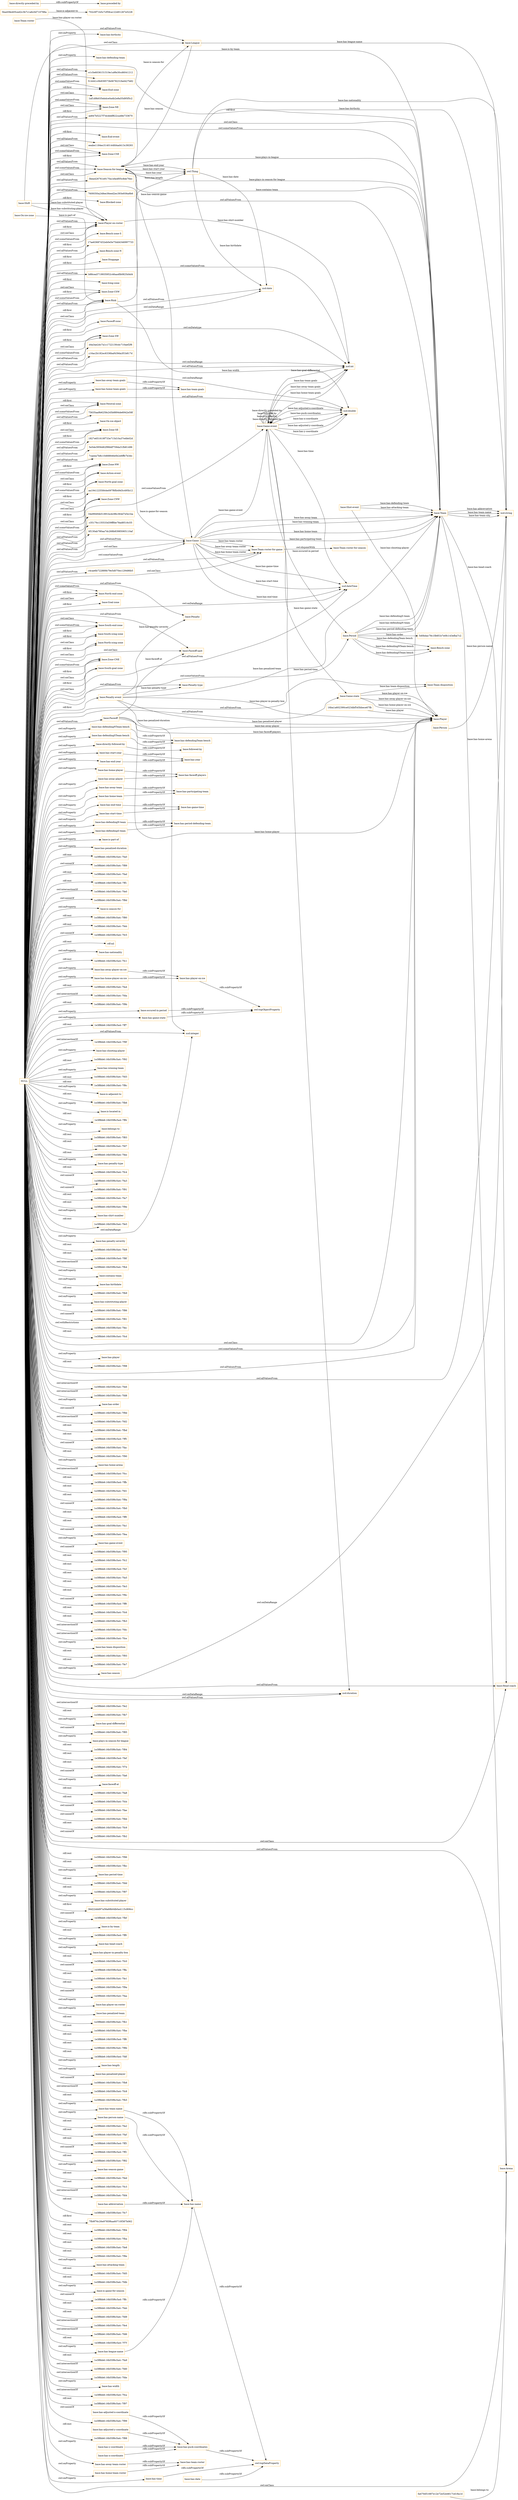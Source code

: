digraph ar2dtool_diagram { 
rankdir=LR;
size="1501"
node [shape = rectangle, color="orange"]; "e1c5e6036151519e1a9fe30cd6041212" "702c0f71b5c7cf59ca122d01267e5228" "514441c0b939573b0678231fed427b82" "base:End-zone" "1af1d9b035ebdce0a4b2e8a55d95f5c2" "base:Zone-NE" "base:Team-roster-for-season" "ae847b5227f7dcdddf822ca48e733670" "base:Penalty" "base:Player-on-roster" "base:End-event" "eeabe1184ec3140144fd4ad413c39293" "base:Zone-CSE" "base:Season-for-league" "base:Bench-zone" "3bea426761e9170a1efa4f05c8de76ec" "base:Team-disposition" "base:Person" "base:Faceoff" "7609350a248ee36eed2ec393e936a9b6" "base:Blocked-zone" "base:Game-state" "base:Bench-zone-S" "17ae63687d32eb0e5e75dd4346997733" "base:Bench-zone-N" "base:Stoppage" "base:Game-event" "b88cea5719935952c46aa4fb0825d4d4" "base:Icing-zone" "base:Zone-CSW" "fa470d51687e12e72e52e4617cd18a1d" "base:Player" "base:Faceoff-zone" "base:Period" "base:Zone-SW" "5ba458e405ced2c3b7c1a6c0d710788a" "d4a3ae2dc7a1c1722130cdc710aef2f6" "16ba1a602390ce023dbf545bbece67fb" "base:Team-roster" "c16ac2b182ec6336baf439da3f1b817d" "base:Rink" "base:Game" "base:Team-roster-for-game" "base:Neutral-zone" "75635aa9b625fe245b8894de6942e58f" "base:On-ice-object" "base:Zone-SE" "1827e651619f733e715d10a37e4fe02d" "5e5de3956d62f9fddf759da31fb81496" "7caeea7b8c10d68846e0b2e6ffb7b3dc" "base:Zone-NW" "base:Action-event" "base:Shot-event" "base:North-goal-zone" "aa19412255844e097f6fb49d3c495b12" "base:Zone-CNW" "base:Penalty-type" "34e99494b51891bcdc98c364d7e5e1ba" "c35176c135533d39fffde78ad8516c55" "6f130ab780aa7dc268b83985065110af" "base:Head-coach" "base:Arena" "c4cae6b722889b79e5d070ec129486b5" "base:Faceoff-spot" "base:North-end-zone" "base:Shift" "base:Goal-zone" "base:League" "base:South-end-zone" "base:South-icing-zone" "base:North-icing-zone" "base:Penalty-event" "base:Zone-CNE" "base:On-ice-zone" "base:South-goal-zone" "base:Team" ; /*classes style*/
	"base:has-defendingNTeam-bench" -> "base:has-defendingTeam-bench" [ label = "rdfs:subPropertyOf" ];
	"base:has-defendingN-team" -> "base:has-period-defending-team" [ label = "rdfs:subPropertyOf" ];
	"base:has-puck-coordinates" -> "owl:topDataProperty" [ label = "rdfs:subPropertyOf" ];
	"base:has-home-team-goals" -> "base:has-team-goals" [ label = "rdfs:subPropertyOf" ];
	"base:has-end-year" -> "base:has-year" [ label = "rdfs:subPropertyOf" ];
	"base:occured-in-period" -> "owl:topObjectProperty" [ label = "rdfs:subPropertyOf" ];
	"base:has-player-on-ice" -> "owl:topObjectProperty" [ label = "rdfs:subPropertyOf" ];
	"base:has-away-team" -> "base:has-participating-team" [ label = "rdfs:subPropertyOf" ];
	"base:has-home-player" -> "base:has-faceoff-players" [ label = "rdfs:subPropertyOf" ];
	"base:directly-followed-by" -> "base:followed-by" [ label = "rdfs:subPropertyOf" ];
	"base:has-x-coordinate" -> "base:has-puck-coordinates" [ label = "rdfs:subPropertyOf" ];
	"base:directly-preceded-by" -> "base:preceded-by" [ label = "rdfs:subPropertyOf" ];
	"base:has-defendingSTeam-bench" -> "base:has-defendingTeam-bench" [ label = "rdfs:subPropertyOf" ];
	"base:has-end-time" -> "base:has-game-time" [ label = "rdfs:subPropertyOf" ];
	"base:has-person-name" -> "base:has-name" [ label = "rdfs:subPropertyOf" ];
	"base:has-date" -> "owl:topDataProperty" [ label = "rdfs:subPropertyOf" ];
	"base:has-abbreviation" -> "base:has-name" [ label = "rdfs:subPropertyOf" ];
	"base:has-name" -> "owl:topDataProperty" [ label = "rdfs:subPropertyOf" ];
	"base:has-start-year" -> "base:has-year" [ label = "rdfs:subPropertyOf" ];
	"base:has-start-time" -> "base:has-game-time" [ label = "rdfs:subPropertyOf" ];
	"base:has-away-player" -> "base:has-faceoff-players" [ label = "rdfs:subPropertyOf" ];
	"base:has-game-state" -> "owl:topObjectProperty" [ label = "rdfs:subPropertyOf" ];
	"NULL" -> "base:has-home-team" [ label = "owl:onProperty" ];
	"NULL" -> "base:is-part-of" [ label = "owl:onProperty" ];
	"NULL" -> "base:has-penalized-duration" [ label = "owl:onProperty" ];
	"NULL" -> "base:Game-event" [ label = "owl:someValuesFrom" ];
	"NULL" -> "base:Penalty-event" [ label = "rdf:first" ];
	"NULL" -> "base:has-defendingN-team" [ label = "owl:onProperty" ];
	"NULL" -> "1e3f8bb6:16b55f6c5a4:-7fa0" [ label = "rdf:rest" ];
	"NULL" -> "1e3f8bb6:16b55f6c5a4:-7f89" [ label = "owl:unionOf" ];
	"NULL" -> "1e3f8bb6:16b55f6c5a4:-7fad" [ label = "rdf:rest" ];
	"NULL" -> "1e3f8bb6:16b55f6c5a4:-7ff1" [ label = "rdf:rest" ];
	"NULL" -> "1e3f8bb6:16b55f6c5a4:-7fe0" [ label = "owl:intersectionOf" ];
	"NULL" -> "1e3f8bb6:16b55f6c5a4:-7f8d" [ label = "owl:unionOf" ];
	"NULL" -> "base:is-season-for" [ label = "owl:onProperty" ];
	"NULL" -> "base:Neutral-zone" [ label = "rdf:first" ];
	"NULL" -> "1e3f8bb6:16b55f6c5a4:-7f80" [ label = "rdf:rest" ];
	"NULL" -> "514441c0b939573b0678231fed427b82" [ label = "owl:allValuesFrom" ];
	"NULL" -> "1e3f8bb6:16b55f6c5a4:-7feb" [ label = "rdf:rest" ];
	"NULL" -> "1e3f8bb6:16b55f6c5a4:-7fc5" [ label = "owl:unionOf" ];
	"NULL" -> "rdf:nil" [ label = "rdf:rest" ];
	"NULL" -> "base:has-nationality" [ label = "owl:onProperty" ];
	"NULL" -> "1e3f8bb6:16b55f6c5a4:-7fc1" [ label = "rdf:rest" ];
	"NULL" -> "base:Player-on-roster" [ label = "owl:allValuesFrom" ];
	"NULL" -> "xsd:date" [ label = "owl:allValuesFrom" ];
	"NULL" -> "1e3f8bb6:16b55f6c5a4:-7fa4" [ label = "rdf:rest" ];
	"NULL" -> "1e3f8bb6:16b55f6c5a4:-7fda" [ label = "owl:intersectionOf" ];
	"NULL" -> "1e3f8bb6:16b55f6c5a4:-7f9b" [ label = "rdf:rest" ];
	"NULL" -> "base:has-away-player-on-ice" [ label = "owl:onProperty" ];
	"NULL" -> "base:has-time" [ label = "owl:onProperty" ];
	"NULL" -> "base:Player-on-roster" [ label = "rdf:first" ];
	"NULL" -> "1e3f8bb6:16b55f6c5a4:-7ff7" [ label = "rdf:rest" ];
	"NULL" -> "base:has-team-name" [ label = "owl:onProperty" ];
	"NULL" -> "1e3f8bb6:16b55f6c5a4:-7f9f" [ label = "owl:intersectionOf" ];
	"NULL" -> "base:Head-coach" [ label = "owl:allValuesFrom" ];
	"NULL" -> "base:has-shooting-player" [ label = "owl:onProperty" ];
	"NULL" -> "1e3f8bb6:16b55f6c5a4:-7f92" [ label = "rdf:rest" ];
	"NULL" -> "base:has-winning-team" [ label = "owl:onProperty" ];
	"NULL" -> "1e3f8bb6:16b55f6c5a4:-7fd3" [ label = "rdf:rest" ];
	"NULL" -> "base:directly-followed-by" [ label = "owl:onProperty" ];
	"NULL" -> "1e3f8bb6:16b55f6c5a4:-7f8c" [ label = "rdf:rest" ];
	"NULL" -> "base:End-event" [ label = "rdf:first" ];
	"NULL" -> "base:is-adjacent-to" [ label = "owl:onProperty" ];
	"NULL" -> "1e3f8bb6:16b55f6c5a4:-7fb6" [ label = "rdf:rest" ];
	"NULL" -> "base:is-located-in" [ label = "owl:onProperty" ];
	"NULL" -> "1e3f8bb6:16b55f6c5a4:-7ff4" [ label = "rdf:rest" ];
	"NULL" -> "base:Game" [ label = "owl:allValuesFrom" ];
	"NULL" -> "base:belongs-to" [ label = "owl:onProperty" ];
	"NULL" -> "1e3f8bb6:16b55f6c5a4:-7f83" [ label = "rdf:rest" ];
	"NULL" -> "1e3f8bb6:16b55f6c5a4:-7fd7" [ label = "rdf:rest" ];
	"NULL" -> "base:Faceoff" [ label = "owl:allValuesFrom" ];
	"NULL" -> "1e3f8bb6:16b55f6c5a4:-7fee" [ label = "rdf:rest" ];
	"NULL" -> "base:has-penalty-type" [ label = "owl:onProperty" ];
	"NULL" -> "1e3f8bb6:16b55f6c5a4:-7fc4" [ label = "rdf:rest" ];
	"NULL" -> "1e3f8bb6:16b55f6c5a4:-7fa3" [ label = "owl:unionOf" ];
	"NULL" -> "1e3f8bb6:16b55f6c5a4:-7f91" [ label = "owl:unionOf" ];
	"NULL" -> "17ae63687d32eb0e5e75dd4346997733" [ label = "owl:allValuesFrom" ];
	"NULL" -> "1e3f8bb6:16b55f6c5a4:-7fa7" [ label = "rdf:rest" ];
	"NULL" -> "eeabe1184ec3140144fd4ad413c39293" [ label = "owl:allValuesFrom" ];
	"NULL" -> "base:Zone-CNE" [ label = "owl:someValuesFrom" ];
	"NULL" -> "1e3f8bb6:16b55f6c5a4:-7f9e" [ label = "rdf:rest" ];
	"NULL" -> "base:has-shirt-number" [ label = "owl:onProperty" ];
	"NULL" -> "1e3f8bb6:16b55f6c5a4:-7fe5" [ label = "rdf:rest" ];
	"NULL" -> "base:Action-event" [ label = "owl:someValuesFrom" ];
	"NULL" -> "base:has-defendingS-team" [ label = "owl:onProperty" ];
	"NULL" -> "base:has-penalty-severity" [ label = "owl:onProperty" ];
	"NULL" -> "1e3f8bb6:16b55f6c5a4:-7fe9" [ label = "rdf:rest" ];
	"NULL" -> "1e3f8bb6:16b55f6c5a4:-7f8f" [ label = "rdf:rest" ];
	"NULL" -> "ae847b5227f7dcdddf822ca48e733670" [ label = "owl:allValuesFrom" ];
	"NULL" -> "1e3f8bb6:16b55f6c5a4:-7fb4" [ label = "owl:intersectionOf" ];
	"NULL" -> "base:Faceoff-spot" [ label = "owl:onClass" ];
	"NULL" -> "base:South-goal-zone" [ label = "owl:onClass" ];
	"NULL" -> "base:contains-team" [ label = "owl:onProperty" ];
	"NULL" -> "base:Zone-CNW" [ label = "rdf:first" ];
	"NULL" -> "1827e651619f733e715d10a37e4fe02d" [ label = "owl:allValuesFrom" ];
	"NULL" -> "base:has-birthdate" [ label = "owl:onProperty" ];
	"NULL" -> "1e3f8bb6:16b55f6c5a4:-7fb9" [ label = "rdf:rest" ];
	"NULL" -> "base:Zone-CNE" [ label = "rdf:first" ];
	"NULL" -> "base:has-substituting-player" [ label = "owl:onProperty" ];
	"NULL" -> "base:Zone-CNW" [ label = "owl:onClass" ];
	"NULL" -> "base:North-end-zone" [ label = "rdf:first" ];
	"NULL" -> "1e3f8bb6:16b55f6c5a4:-7f86" [ label = "rdf:rest" ];
	"NULL" -> "1e3f8bb6:16b55f6c5a4:-7f81" [ label = "owl:unionOf" ];
	"NULL" -> "base:Zone-NW" [ label = "rdf:first" ];
	"NULL" -> "1e3f8bb6:16b55f6c5a4:-7fec" [ label = "owl:withRestrictions" ];
	"NULL" -> "1e3f8bb6:16b55f6c5a4:-7fcd" [ label = "rdf:rest" ];
	"NULL" -> "base:has-end-year" [ label = "owl:onProperty" ];
	"NULL" -> "7609350a248ee36eed2ec393e936a9b6" [ label = "owl:allValuesFrom" ];
	"NULL" -> "base:Action-event" [ label = "rdf:first" ];
	"NULL" -> "xsd:integer" [ label = "owl:onDataRange" ];
	"NULL" -> "base:has-player" [ label = "owl:onProperty" ];
	"NULL" -> "1e3f8bb6:16b55f6c5a4:-7f98" [ label = "rdf:rest" ];
	"NULL" -> "base:South-end-zone" [ label = "owl:onClass" ];
	"NULL" -> "base:Zone-NW" [ label = "owl:someValuesFrom" ];
	"NULL" -> "xsd:double" [ label = "owl:allValuesFrom" ];
	"NULL" -> "1e3f8bb6:16b55f6c5a4:-7fe6" [ label = "owl:intersectionOf" ];
	"NULL" -> "1e3f8bb6:16b55f6c5a4:-7fd8" [ label = "owl:intersectionOf" ];
	"NULL" -> "base:has-order" [ label = "owl:onProperty" ];
	"NULL" -> "1e3f8bb6:16b55f6c5a4:-7f9d" [ label = "owl:unionOf" ];
	"NULL" -> "base:has-defendingSTeam-bench" [ label = "owl:onProperty" ];
	"NULL" -> "1e3f8bb6:16b55f6c5a4:-7fd2" [ label = "owl:intersectionOf" ];
	"NULL" -> "base:has-away-team" [ label = "owl:onProperty" ];
	"NULL" -> "1e3f8bb6:16b55f6c5a4:-7fbd" [ label = "rdf:rest" ];
	"NULL" -> "base:North-icing-zone" [ label = "owl:onClass" ];
	"NULL" -> "1e3f8bb6:16b55f6c5a4:-7ff5" [ label = "rdf:rest" ];
	"NULL" -> "base:Team" [ label = "rdf:first" ];
	"NULL" -> "base:Rink" [ label = "owl:allValuesFrom" ];
	"NULL" -> "base:has-game-state" [ label = "owl:onProperty" ];
	"NULL" -> "1e3f8bb6:16b55f6c5a4:-7fac" [ label = "owl:unionOf" ];
	"NULL" -> "base:Season-for-league" [ label = "owl:someValuesFrom" ];
	"NULL" -> "1e3f8bb6:16b55f6c5a4:-7f90" [ label = "rdf:rest" ];
	"NULL" -> "base:has-home-arena" [ label = "owl:onProperty" ];
	"NULL" -> "1e3f8bb6:16b55f6c5a4:-7fcc" [ label = "owl:intersectionOf" ];
	"NULL" -> "1e3f8bb6:16b55f6c5a4:-7ffb" [ label = "rdf:rest" ];
	"NULL" -> "1e3f8bb6:16b55f6c5a4:-7fd1" [ label = "rdf:rest" ];
	"NULL" -> "1e3f8bb6:16b55f6c5a4:-7f8a" [ label = "rdf:rest" ];
	"NULL" -> "1e3f8bb6:16b55f6c5a4:-7fb0" [ label = "owl:unionOf" ];
	"NULL" -> "1e3f8bb6:16b55f6c5a4:-7ff9" [ label = "rdf:rest" ];
	"NULL" -> "1e3f8bb6:16b55f6c5a4:-7fa1" [ label = "rdf:rest" ];
	"NULL" -> "base:Penalty-type" [ label = "owl:allValuesFrom" ];
	"NULL" -> "aa19412255844e097f6fb49d3c495b12" [ label = "owl:onClass" ];
	"NULL" -> "1e3f8bb6:16b55f6c5a4:-7fea" [ label = "owl:unionOf" ];
	"NULL" -> "xsd:date" [ label = "owl:onDataRange" ];
	"NULL" -> "base:Goal-zone" [ label = "rdf:first" ];
	"NULL" -> "base:has-game-event" [ label = "owl:onProperty" ];
	"NULL" -> "1e3f8bb6:16b55f6c5a4:-7f95" [ label = "owl:unionOf" ];
	"NULL" -> "base:End-zone" [ label = "owl:someValuesFrom" ];
	"NULL" -> "base:Head-coach" [ label = "owl:onClass" ];
	"NULL" -> "1e3f8bb6:16b55f6c5a4:-7fc2" [ label = "rdf:rest" ];
	"NULL" -> "1e3f8bb6:16b55f6c5a4:-7fcf" [ label = "rdf:rest" ];
	"NULL" -> "base:Faceoff-zone" [ label = "rdf:first" ];
	"NULL" -> "1e3f8bb6:16b55f6c5a4:-7fa5" [ label = "rdf:rest" ];
	"NULL" -> "base:League" [ label = "owl:allValuesFrom" ];
	"NULL" -> "1e3f8bb6:16b55f6c5a4:-7fe3" [ label = "rdf:rest" ];
	"NULL" -> "1e3f8bb6:16b55f6c5a4:-7f9c" [ label = "rdf:rest" ];
	"NULL" -> "base:South-goal-zone" [ label = "rdf:first" ];
	"NULL" -> "1e3f8bb6:16b55f6c5a4:-7ff8" [ label = "owl:unionOf" ];
	"NULL" -> "1e3f8bb6:16b55f6c5a4:-7fc6" [ label = "rdf:rest" ];
	"NULL" -> "1e3f8bb6:16b55f6c5a4:-7fb3" [ label = "rdf:rest" ];
	"NULL" -> "1e3f8bb6:16b55f6c5a4:-7fdc" [ label = "owl:intersectionOf" ];
	"NULL" -> "1e3f8bb6:16b55f6c5a4:-7fce" [ label = "owl:intersectionOf" ];
	"NULL" -> "base:has-team-disposition" [ label = "owl:onProperty" ];
	"NULL" -> "base:Zone-CSW" [ label = "rdf:first" ];
	"NULL" -> "1e3f8bb6:16b55f6c5a4:-7f93" [ label = "rdf:rest" ];
	"NULL" -> "1e3f8bb6:16b55f6c5a4:-7fe7" [ label = "rdf:rest" ];
	"NULL" -> "base:has-season" [ label = "owl:onProperty" ];
	"NULL" -> "xsd:int" [ label = "owl:someValuesFrom" ];
	"NULL" -> "1e3f8bb6:16b55f6c5a4:-7fe2" [ label = "owl:intersectionOf" ];
	"NULL" -> "base:End-zone" [ label = "rdf:first" ];
	"NULL" -> "base:Neutral-zone" [ label = "owl:onClass" ];
	"NULL" -> "1e3f8bb6:16b55f6c5a4:-7fb7" [ label = "rdf:rest" ];
	"NULL" -> "base:Player-on-roster" [ label = "owl:onClass" ];
	"NULL" -> "base:has-goal-differential" [ label = "owl:onProperty" ];
	"NULL" -> "base:Zone-CSW" [ label = "owl:someValuesFrom" ];
	"NULL" -> "base:Zone-NW" [ label = "owl:onClass" ];
	"NULL" -> "1e3f8bb6:16b55f6c5a4:-7f85" [ label = "owl:unionOf" ];
	"NULL" -> "base:Team-roster-for-game" [ label = "owl:allValuesFrom" ];
	"NULL" -> "base:plays-in-season-for-league" [ label = "owl:onProperty" ];
	"NULL" -> "base:has-defendingNTeam-bench" [ label = "owl:onProperty" ];
	"NULL" -> "1e3f8bb6:16b55f6c5a4:-7f84" [ label = "rdf:rest" ];
	"NULL" -> "1e3f8bb6:16b55f6c5a4:-7fef" [ label = "rdf:rest" ];
	"NULL" -> "base:Arena" [ label = "owl:allValuesFrom" ];
	"NULL" -> "base:Icing-zone" [ label = "rdf:first" ];
	"NULL" -> "1e3f8bb6:16b55f6c5a4:-7f7e" [ label = "rdf:rest" ];
	"NULL" -> "1e3f8bb6:16b55f6c5a4:-7fa6" [ label = "owl:unionOf" ];
	"NULL" -> "base:faceoff-at" [ label = "owl:onProperty" ];
	"NULL" -> "1e3f8bb6:16b55f6c5a4:-7fa8" [ label = "rdf:rest" ];
	"NULL" -> "1e3f8bb6:16b55f6c5a4:-7fcb" [ label = "rdf:rest" ];
	"NULL" -> "1e3f8bb6:16b55f6c5a4:-7fae" [ label = "owl:unionOf" ];
	"NULL" -> "5e5de3956d62f9fddf759da31fb81496" [ label = "owl:allValuesFrom" ];
	"NULL" -> "base:has-person-name" [ label = "owl:onProperty" ];
	"NULL" -> "base:Zone-CSW" [ label = "owl:onClass" ];
	"NULL" -> "base:Zone-SE" [ label = "owl:onClass" ];
	"NULL" -> "base:Zone-CNE" [ label = "owl:onClass" ];
	"NULL" -> "1e3f8bb6:16b55f6c5a4:-7fbb" [ label = "owl:unionOf" ];
	"NULL" -> "1e3f8bb6:16b55f6c5a4:-7fc9" [ label = "rdf:rest" ];
	"NULL" -> "xsd:int" [ label = "owl:onDatatype" ];
	"NULL" -> "1af1d9b035ebdce0a4b2e8a55d95f5c2" [ label = "owl:onClass" ];
	"NULL" -> "base:Zone-CSE" [ label = "owl:someValuesFrom" ];
	"NULL" -> "1e3f8bb6:16b55f6c5a4:-7fb2" [ label = "owl:unionOf" ];
	"NULL" -> "base:Team" [ label = "owl:onClass" ];
	"NULL" -> "xsd:duration" [ label = "owl:onDataRange" ];
	"NULL" -> "base:Period" [ label = "owl:someValuesFrom" ];
	"NULL" -> "1e3f8bb6:16b55f6c5a4:-7f96" [ label = "rdf:rest" ];
	"NULL" -> "1e3f8bb6:16b55f6c5a4:-7fbc" [ label = "rdf:rest" ];
	"NULL" -> "base:occured-in-period" [ label = "owl:onProperty" ];
	"NULL" -> "base:Bench-zone-S" [ label = "rdf:first" ];
	"NULL" -> "base:On-ice-object" [ label = "rdf:first" ];
	"NULL" -> "base:Season-for-league" [ label = "owl:onClass" ];
	"NULL" -> "base:has-period-time" [ label = "owl:onProperty" ];
	"NULL" -> "base:Neutral-zone" [ label = "owl:someValuesFrom" ];
	"NULL" -> "1e3f8bb6:16b55f6c5a4:-7fdd" [ label = "rdf:rest" ];
	"NULL" -> "xsd:int" [ label = "owl:onDataRange" ];
	"NULL" -> "base:Player" [ label = "owl:onClass" ];
	"NULL" -> "base:Player-on-roster" [ label = "owl:someValuesFrom" ];
	"NULL" -> "base:Zone-CNW" [ label = "owl:someValuesFrom" ];
	"NULL" -> "7caeea7b8c10d68846e0b2e6ffb7b3dc" [ label = "owl:allValuesFrom" ];
	"NULL" -> "1e3f8bb6:16b55f6c5a4:-7f87" [ label = "rdf:rest" ];
	"NULL" -> "base:has-end-time" [ label = "owl:onProperty" ];
	"NULL" -> "base:Zone-CSE" [ label = "rdf:first" ];
	"NULL" -> "base:Stoppage" [ label = "rdf:first" ];
	"NULL" -> "base:has-substituted-player" [ label = "owl:onProperty" ];
	"NULL" -> "base:Game-state" [ label = "owl:allValuesFrom" ];
	"NULL" -> "base:Team" [ label = "owl:someValuesFrom" ];
	"NULL" -> "base:South-icing-zone" [ label = "owl:onClass" ];
	"NULL" -> "base:Blocked-zone" [ label = "rdf:first" ];
	"NULL" -> "d4a3ae2dc7a1c1722130cdc710aef2f6" [ label = "owl:allValuesFrom" ];
	"NULL" -> "36d22ddd97a58a68b0db0a4115c806cc" [ label = "rdf:first" ];
	"NULL" -> "base:Team-roster-for-game" [ label = "owl:onClass" ];
	"NULL" -> "1e3f8bb6:16b55f6c5a4:-7fbf" [ label = "owl:unionOf" ];
	"NULL" -> "base:has-home-player" [ label = "owl:onProperty" ];
	"NULL" -> "base:is-by-team" [ label = "owl:onProperty" ];
	"NULL" -> "xsd:duration" [ label = "owl:allValuesFrom" ];
	"NULL" -> "base:Team-disposition" [ label = "owl:allValuesFrom" ];
	"NULL" -> "1e3f8bb6:16b55f6c5a4:-7ff0" [ label = "rdf:rest" ];
	"NULL" -> "base:has-head-coach" [ label = "owl:onProperty" ];
	"NULL" -> "base:has-player-in-penalty-box" [ label = "owl:onProperty" ];
	"NULL" -> "base:has-home-team-goals" [ label = "owl:onProperty" ];
	"NULL" -> "1e3f8bb6:16b55f6c5a4:-7fc0" [ label = "rdf:rest" ];
	"NULL" -> "xsd:double" [ label = "owl:onDataRange" ];
	"NULL" -> "b88cea5719935952c46aa4fb0825d4d4" [ label = "owl:allValuesFrom" ];
	"NULL" -> "1e3f8bb6:16b55f6c5a4:-7ffa" [ label = "owl:unionOf" ];
	"NULL" -> "1e3f8bb6:16b55f6c5a4:-7fe1" [ label = "rdf:rest" ];
	"NULL" -> "1e3f8bb6:16b55f6c5a4:-7f9a" [ label = "rdf:rest" ];
	"NULL" -> "1e3f8bb6:16b55f6c5a4:-7faa" [ label = "owl:unionOf" ];
	"NULL" -> "base:has-player-on-roster" [ label = "owl:onProperty" ];
	"NULL" -> "xsd:integer" [ label = "owl:allValuesFrom" ];
	"NULL" -> "base:Zone-SW" [ label = "rdf:first" ];
	"NULL" -> "base:has-penalized-team" [ label = "owl:onProperty" ];
	"NULL" -> "1e3f8bb6:16b55f6c5a4:-7fb1" [ label = "rdf:rest" ];
	"NULL" -> "base:North-end-zone" [ label = "owl:onClass" ];
	"NULL" -> "base:Zone-SE" [ label = "rdf:first" ];
	"NULL" -> "1e3f8bb6:16b55f6c5a4:-7fbe" [ label = "rdf:rest" ];
	"NULL" -> "1e3f8bb6:16b55f6c5a4:-7ff6" [ label = "rdf:rest" ];
	"NULL" -> "base:Season-for-league" [ label = "owl:allValuesFrom" ];
	"NULL" -> "1e3f8bb6:16b55f6c5a4:-7f8b" [ label = "rdf:rest" ];
	"NULL" -> "1e3f8bb6:16b55f6c5a4:-7fdf" [ label = "rdf:rest" ];
	"NULL" -> "base:Rink" [ label = "rdf:first" ];
	"NULL" -> "base:has-length" [ label = "owl:onProperty" ];
	"NULL" -> "xsd:int" [ label = "owl:allValuesFrom" ];
	"NULL" -> "base:has-penalized-player" [ label = "owl:onProperty" ];
	"NULL" -> "base:North-goal-zone" [ label = "owl:onClass" ];
	"NULL" -> "1e3f8bb6:16b55f6c5a4:-7fb8" [ label = "owl:unionOf" ];
	"NULL" -> "1e3f8bb6:16b55f6c5a4:-7fc8" [ label = "owl:intersectionOf" ];
	"NULL" -> "base:Zone-SW" [ label = "owl:onClass" ];
	"NULL" -> "1e3f8bb6:16b55f6c5a4:-7fb5" [ label = "rdf:rest" ];
	"NULL" -> "base:Player" [ label = "owl:someValuesFrom" ];
	"NULL" -> "xsd:dateTime" [ label = "owl:allValuesFrom" ];
	"NULL" -> "base:South-end-zone" [ label = "owl:someValuesFrom" ];
	"NULL" -> "1e3f8bb6:16b55f6c5a4:-7fa2" [ label = "rdf:rest" ];
	"NULL" -> "1e3f8bb6:16b55f6c5a4:-7faf" [ label = "rdf:rest" ];
	"NULL" -> "1e3f8bb6:16b55f6c5a4:-7ff3" [ label = "rdf:rest" ];
	"NULL" -> "c16ac2b182ec6336baf439da3f1b817d" [ label = "owl:allValuesFrom" ];
	"NULL" -> "1e3f8bb6:16b55f6c5a4:-7ff2" [ label = "owl:unionOf" ];
	"NULL" -> "1e3f8bb6:16b55f6c5a4:-7f82" [ label = "rdf:rest" ];
	"NULL" -> "base:has-season-game" [ label = "owl:onProperty" ];
	"NULL" -> "6f130ab780aa7dc268b83985065110af" [ label = "owl:allValuesFrom" ];
	"NULL" -> "3bea426761e9170a1efa4f05c8de76ec" [ label = "owl:allValuesFrom" ];
	"NULL" -> "1e3f8bb6:16b55f6c5a4:-7fed" [ label = "rdf:rest" ];
	"NULL" -> "base:has-start-year" [ label = "owl:onProperty" ];
	"NULL" -> "1e3f8bb6:16b55f6c5a4:-7fc3" [ label = "rdf:rest" ];
	"NULL" -> "base:Penalty" [ label = "owl:allValuesFrom" ];
	"NULL" -> "1e3f8bb6:16b55f6c5a4:-7fd4" [ label = "owl:intersectionOf" ];
	"NULL" -> "base:has-league-name" [ label = "owl:onProperty" ];
	"NULL" -> "base:Zone-NE" [ label = "owl:someValuesFrom" ];
	"NULL" -> "c35176c135533d39fffde78ad8516c55" [ label = "owl:allValuesFrom" ];
	"NULL" -> "base:Zone-NE" [ label = "owl:onClass" ];
	"NULL" -> "base:North-end-zone" [ label = "owl:someValuesFrom" ];
	"NULL" -> "1e3f8bb6:16b55f6c5a4:-7fc7" [ label = "rdf:rest" ];
	"NULL" -> "base:Zone-NE" [ label = "rdf:first" ];
	"NULL" -> "7fb9f76c26e9785f6aa60710f387b062" [ label = "rdf:first" ];
	"NULL" -> "base:Arena" [ label = "owl:onClass" ];
	"NULL" -> "base:has-away-player" [ label = "owl:onProperty" ];
	"NULL" -> "1e3f8bb6:16b55f6c5a4:-7f94" [ label = "rdf:rest" ];
	"NULL" -> "1e3f8bb6:16b55f6c5a4:-7fba" [ label = "rdf:rest" ];
	"NULL" -> "1e3f8bb6:16b55f6c5a4:-7fe8" [ label = "rdf:rest" ];
	"NULL" -> "1e3f8bb6:16b55f6c5a4:-7f8e" [ label = "rdf:rest" ];
	"NULL" -> "base:has-attacking-team" [ label = "owl:onProperty" ];
	"NULL" -> "1e3f8bb6:16b55f6c5a4:-7fd5" [ label = "rdf:rest" ];
	"NULL" -> "34e99494b51891bcdc98c364d7e5e1ba" [ label = "owl:allValuesFrom" ];
	"NULL" -> "base:Faceoff-spot" [ label = "owl:allValuesFrom" ];
	"NULL" -> "base:Zone-CSE" [ label = "owl:onClass" ];
	"NULL" -> "base:Bench-zone-N" [ label = "rdf:first" ];
	"NULL" -> "1e3f8bb6:16b55f6c5a4:-7fdb" [ label = "rdf:rest" ];
	"NULL" -> "e1c5e6036151519e1a9fe30cd6041212" [ label = "owl:allValuesFrom" ];
	"NULL" -> "base:Game" [ label = "owl:onClass" ];
	"NULL" -> "base:is-game-for-season" [ label = "owl:onProperty" ];
	"NULL" -> "1e3f8bb6:16b55f6c5a4:-7ffc" [ label = "owl:unionOf" ];
	"NULL" -> "1e3f8bb6:16b55f6c5a4:-7fab" [ label = "rdf:rest" ];
	"NULL" -> "1e3f8bb6:16b55f6c5a4:-7fd9" [ label = "rdf:rest" ];
	"NULL" -> "xsd:dateTime" [ label = "owl:onDataRange" ];
	"NULL" -> "1e3f8bb6:16b55f6c5a4:-7fe4" [ label = "owl:intersectionOf" ];
	"NULL" -> "base:Player" [ label = "owl:allValuesFrom" ];
	"NULL" -> "1e3f8bb6:16b55f6c5a4:-7fd6" [ label = "owl:intersectionOf" ];
	"NULL" -> "1e3f8bb6:16b55f6c5a4:-7f7f" [ label = "rdf:rest" ];
	"NULL" -> "base:has-home-team-roster" [ label = "owl:onProperty" ];
	"NULL" -> "c4cae6b722889b79e5d070ec129486b5" [ label = "owl:allValuesFrom" ];
	"NULL" -> "1e3f8bb6:16b55f6c5a4:-7fa9" [ label = "rdf:rest" ];
	"NULL" -> "base:North-icing-zone" [ label = "rdf:first" ];
	"NULL" -> "base:North-goal-zone" [ label = "rdf:first" ];
	"NULL" -> "1e3f8bb6:16b55f6c5a4:-7fd0" [ label = "owl:intersectionOf" ];
	"NULL" -> "1e3f8bb6:16b55f6c5a4:-7fde" [ label = "owl:intersectionOf" ];
	"NULL" -> "base:has-width" [ label = "owl:onProperty" ];
	"NULL" -> "base:South-icing-zone" [ label = "rdf:first" ];
	"NULL" -> "75635aa9b625fe245b8894de6942e58f" [ label = "owl:allValuesFrom" ];
	"NULL" -> "base:Game" [ label = "owl:someValuesFrom" ];
	"NULL" -> "1e3f8bb6:16b55f6c5a4:-7fca" [ label = "owl:intersectionOf" ];
	"NULL" -> "1e3f8bb6:16b55f6c5a4:-7f97" [ label = "rdf:rest" ];
	"NULL" -> "base:has-away-team-roster" [ label = "owl:onProperty" ];
	"NULL" -> "base:Zone-SE" [ label = "owl:someValuesFrom" ];
	"NULL" -> "base:Rink" [ label = "owl:onClass" ];
	"NULL" -> "1e3f8bb6:16b55f6c5a4:-7f99" [ label = "owl:unionOf" ];
	"NULL" -> "base:Team" [ label = "owl:allValuesFrom" ];
	"NULL" -> "base:has-home-player-on-ice" [ label = "owl:onProperty" ];
	"NULL" -> "base:South-end-zone" [ label = "rdf:first" ];
	"NULL" -> "base:Zone-SW" [ label = "owl:someValuesFrom" ];
	"NULL" -> "1e3f8bb6:16b55f6c5a4:-7f88" [ label = "rdf:rest" ];
	"NULL" -> "base:has-birthcity" [ label = "owl:onProperty" ];
	"NULL" -> "xsd:string" [ label = "owl:allValuesFrom" ];
	"NULL" -> "base:has-defending-team" [ label = "owl:onProperty" ];
	"NULL" -> "xsd:string" [ label = "owl:onDataRange" ];
	"NULL" -> "base:League" [ label = "owl:onClass" ];
	"NULL" -> "base:has-away-team-goals" [ label = "owl:onProperty" ];
	"NULL" -> "base:has-start-time" [ label = "owl:onProperty" ];
	"base:has-away-player-on-ice" -> "base:has-player-on-ice" [ label = "rdfs:subPropertyOf" ];
	"base:has-defendingS-team" -> "base:has-period-defending-team" [ label = "rdfs:subPropertyOf" ];
	"base:has-home-team" -> "base:has-participating-team" [ label = "rdfs:subPropertyOf" ];
	"base:has-adjusted-x-coordinate" -> "base:has-puck-coordinates" [ label = "rdfs:subPropertyOf" ];
	"base:has-team-name" -> "base:has-name" [ label = "rdfs:subPropertyOf" ];
	"base:has-home-team-roster" -> "base:has-team-roster" [ label = "rdfs:subPropertyOf" ];
	"base:has-adjusted-y-coordinate" -> "base:has-puck-coordinates" [ label = "rdfs:subPropertyOf" ];
	"base:has-y-coordinate" -> "base:has-puck-coordinates" [ label = "rdfs:subPropertyOf" ];
	"base:has-away-team-goals" -> "base:has-team-goals" [ label = "rdfs:subPropertyOf" ];
	"base:has-away-team-roster" -> "base:has-team-roster" [ label = "rdfs:subPropertyOf" ];
	"base:has-time" -> "owl:topDataProperty" [ label = "rdfs:subPropertyOf" ];
	"base:Team-roster-for-game" -> "base:Team-roster-for-season" [ label = "owl:disjointWith" ];
	"base:has-home-player-on-ice" -> "base:has-player-on-ice" [ label = "rdfs:subPropertyOf" ];
	"base:has-league-name" -> "base:has-name" [ label = "rdfs:subPropertyOf" ];
	"base:Game" -> "base:Team" [ label = "base:has-home-team" ];
	"base:Season-for-league" -> "base:Team" [ label = "base:contains-team" ];
	"base:Game" -> "base:Season-for-league" [ label = "base:is-game-for-season" ];
	"base:Rink" -> "owl:Thing" [ label = "base:has-length" ];
	"base:Season-for-league" -> "owl:Thing" [ label = "base:has-start-year" ];
	"base:Period" -> "base:Bench-zone" [ label = "base:has-defendingSTeam-bench" ];
	"base:League" -> "base:Season-for-league" [ label = "base:has-season" ];
	"owl:Thing" -> "xsd:date" [ label = "base:has-birthdate" ];
	"owl:Thing" -> "xsd:date" [ label = "base:has-date" ];
	"base:Penalty-event" -> "base:Team" [ label = "base:has-penalized-team" ];
	"base:Game-state" -> "base:Team-disposition" [ label = "base:has-team-disposition" ];
	"base:Season-for-league" -> "base:League" [ label = "base:is-season-for" ];
	"base:Game" -> "base:Game-event" [ label = "base:has-game-event" ];
	"base:Game-event" -> "xsd:int" [ label = "base:has-goal-differential" ];
	"base:Game-state" -> "base:Player" [ label = "base:has-player-on-ice" ];
	"base:Shot-event" -> "base:Team" [ label = "base:has-attacking-team" ];
	"base:Game-event" -> "xsd:double" [ label = "base:has-x-coordinate" ];
	"base:Shot-event" -> "base:Team" [ label = "base:has-defending-team" ];
	"base:Team" -> "base:Head-coach" [ label = "base:has-head-coach" ];
	"base:Team" -> "base:Season-for-league" [ label = "base:plays-in-league" ];
	"base:Game-event" -> "base:Game-state" [ label = "base:has-game-state" ];
	"base:Game-event" -> "xsd:double" [ label = "base:has-adjusted-y-coordinate" ];
	"base:Game-state" -> "base:Player" [ label = "base:has-away-player-on-ice" ];
	"base:Period" -> "base:Bench-zone" [ label = "base:has-defendingTeam-bench" ];
	"base:Game-event" -> "xsd:dateTime" [ label = "base:has-time" ];
	"5ba458e405ced2c3b7c1a6c0d710788a" -> "702c0f71b5c7cf59ca122d01267e5228" [ label = "base:is-adjacent-to" ];
	"base:Team" -> "xsd:string" [ label = "base:has-abbreviation" ];
	"base:Team-roster" -> "base:Player-on-roster" [ label = "base:has-player-on-roster" ];
	"base:Period" -> "base:Bench-zone" [ label = "base:has-defendingNTeam-bench" ];
	"base:Penalty-event" -> "base:Penalty-type" [ label = "base:has-penalty-type" ];
	"base:Team" -> "xsd:string" [ label = "base:has-team-name" ];
	"base:On-ice-zone" -> "base:Rink" [ label = "base:is-part-of" ];
	"base:Person" -> "xsd:string" [ label = "base:has-person-name" ];
	"base:Game" -> "base:Team" [ label = "base:has-participating-team" ];
	"base:Game-event" -> "xsd:duration" [ label = "base:has-period-time" ];
	"base:Game-event" -> "base:Game-event" [ label = "base:directly-followed-by" ];
	"base:Game-event" -> "base:Game-event" [ label = "base:preceded-by" ];
	"base:Period" -> "5d0bdac78c1fb6f1b7e0fc143efba7c2" [ label = "base:has-order" ];
	"base:Game-event" -> "xsd:int" [ label = "base:has-team-goals" ];
	"base:Season-for-league" -> "owl:Thing" [ label = "base:has-year" ];
	"base:Penalty-event" -> "xsd:integer" [ label = "base:has-penalized-duration" ];
	"base:Penalty-event" -> "base:Player" [ label = "base:has-penalized-player" ];
	"base:Game-event" -> "xsd:double" [ label = "base:has-y-coordinate" ];
	"base:Game-event" -> "base:Game-event" [ label = "base:followed-by" ];
	"base:Game-event" -> "base:Game-event" [ label = "base:directly-preceded-by" ];
	"base:Period" -> "base:Team" [ label = "base:has-defendingS-team" ];
	"fa470d51687e12e72e52e4617cd18a1d" -> "base:Arena" [ label = "base:belongs-to" ];
	"owl:Thing" -> "xsd:string" [ label = "base:has-nationality" ];
	"base:Game-event" -> "base:Period" [ label = "base:occured-in-period" ];
	"16ba1a602390ce023dbf545bbece67fb" -> "base:Player" [ label = "base:has-player" ];
	"base:Penalty-event" -> "base:Penalty" [ label = "base:has-penalty-severity" ];
	"base:Game" -> "xsd:dateTime" [ label = "base:has-end-time" ];
	"base:Team" -> "base:Arena" [ label = "base:has-home-arena" ];
	"base:Rink" -> "xsd:double" [ label = "base:has-width" ];
	"base:Game" -> "base:Team" [ label = "base:has-away-team" ];
	"base:Game-event" -> "xsd:int" [ label = "base:has-away-team-goals" ];
	"base:Team" -> "base:Season-for-league" [ label = "base:plays-in-season-for-league" ];
	"base:Game-event" -> "xsd:double" [ label = "base:has-adjusted-x-coordinate" ];
	"base:Game" -> "base:Team-roster-for-game" [ label = "base:has-away-team-roster" ];
	"base:Game-event" -> "xsd:double" [ label = "base:has-puck-coordinates" ];
	"base:Game-state" -> "base:Player" [ label = "base:has-home-player-on-ice" ];
	"base:Game" -> "xsd:dateTime" [ label = "base:has-game-time" ];
	"base:Game" -> "base:Team-roster-for-game" [ label = "base:has-home-team-roster" ];
	"base:Game-event" -> "xsd:int" [ label = "base:has-home-team-goals" ];
	"base:Faceoff" -> "base:Player" [ label = "base:has-away-player" ];
	"base:Game" -> "base:Team-roster-for-game" [ label = "base:has-team-roster" ];
	"base:Faceoff" -> "base:Player" [ label = "base:has-faceoff-players" ];
	"base:Game" -> "base:Team" [ label = "base:has-winning-team" ];
	"base:Faceoff" -> "base:Player" [ label = "base:has-home-player" ];
	"base:Penalty-event" -> "base:Player" [ label = "base:has-player-in-penalty-box" ];
	"base:Period" -> "base:Team" [ label = "base:has-defendingN-team" ];
	"base:Shift" -> "base:Team" [ label = "base:is-by-team" ];
	"base:Team" -> "xsd:string" [ label = "base:has-team-city" ];
	"owl:Thing" -> "xsd:string" [ label = "base:has-birthcity" ];
	"base:Faceoff" -> "base:Faceoff-spot" [ label = "base:faceoff-at" ];
	"base:League" -> "xsd:string" [ label = "base:has-league-name" ];
	"base:Shift" -> "base:Player-on-roster" [ label = "base:has-substituted-player" ];
	"base:Shot-event" -> "base:Player" [ label = "base:has-shooting-player" ];
	"base:Game" -> "xsd:dateTime" [ label = "base:has-start-time" ];
	"base:Player-on-roster" -> "xsd:int" [ label = "base:has-shirt-number" ];
	"base:Shift" -> "base:Player-on-roster" [ label = "base:has-substituting-player" ];
	"base:Season-for-league" -> "owl:Thing" [ label = "base:has-end-year" ];
	"base:Season-for-league" -> "base:Game" [ label = "base:has-season-game" ];
	"base:Period" -> "base:Team" [ label = "base:has-period-defending-team" ];

}
